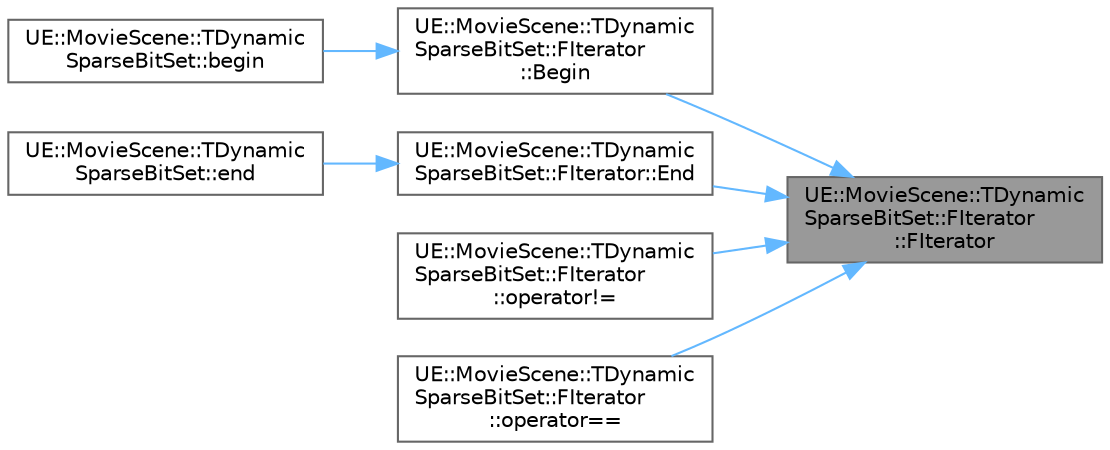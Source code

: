 digraph "UE::MovieScene::TDynamicSparseBitSet::FIterator::FIterator"
{
 // INTERACTIVE_SVG=YES
 // LATEX_PDF_SIZE
  bgcolor="transparent";
  edge [fontname=Helvetica,fontsize=10,labelfontname=Helvetica,labelfontsize=10];
  node [fontname=Helvetica,fontsize=10,shape=box,height=0.2,width=0.4];
  rankdir="RL";
  Node1 [id="Node000001",label="UE::MovieScene::TDynamic\lSparseBitSet::FIterator\l::FIterator",height=0.2,width=0.4,color="gray40", fillcolor="grey60", style="filled", fontcolor="black",tooltip=" "];
  Node1 -> Node2 [id="edge1_Node000001_Node000002",dir="back",color="steelblue1",style="solid",tooltip=" "];
  Node2 [id="Node000002",label="UE::MovieScene::TDynamic\lSparseBitSet::FIterator\l::Begin",height=0.2,width=0.4,color="grey40", fillcolor="white", style="filled",URL="$d3/dd1/structUE_1_1MovieScene_1_1TDynamicSparseBitSet_1_1FIterator.html#a563520d479b72f8698f605dd66207cee",tooltip=" "];
  Node2 -> Node3 [id="edge2_Node000002_Node000003",dir="back",color="steelblue1",style="solid",tooltip=" "];
  Node3 [id="Node000003",label="UE::MovieScene::TDynamic\lSparseBitSet::begin",height=0.2,width=0.4,color="grey40", fillcolor="white", style="filled",URL="$d6/df0/structUE_1_1MovieScene_1_1TDynamicSparseBitSet.html#af8125c84834619e7503071b59d9f740d",tooltip=" "];
  Node1 -> Node4 [id="edge3_Node000001_Node000004",dir="back",color="steelblue1",style="solid",tooltip=" "];
  Node4 [id="Node000004",label="UE::MovieScene::TDynamic\lSparseBitSet::FIterator::End",height=0.2,width=0.4,color="grey40", fillcolor="white", style="filled",URL="$d3/dd1/structUE_1_1MovieScene_1_1TDynamicSparseBitSet_1_1FIterator.html#a638b6eaa216ccb57cb68a4205c0b62fb",tooltip=" "];
  Node4 -> Node5 [id="edge4_Node000004_Node000005",dir="back",color="steelblue1",style="solid",tooltip=" "];
  Node5 [id="Node000005",label="UE::MovieScene::TDynamic\lSparseBitSet::end",height=0.2,width=0.4,color="grey40", fillcolor="white", style="filled",URL="$d6/df0/structUE_1_1MovieScene_1_1TDynamicSparseBitSet.html#aa68b6eed28d27390310dd213fcdfa90a",tooltip=" "];
  Node1 -> Node6 [id="edge5_Node000001_Node000006",dir="back",color="steelblue1",style="solid",tooltip=" "];
  Node6 [id="Node000006",label="UE::MovieScene::TDynamic\lSparseBitSet::FIterator\l::operator!=",height=0.2,width=0.4,color="grey40", fillcolor="white", style="filled",URL="$d3/dd1/structUE_1_1MovieScene_1_1TDynamicSparseBitSet_1_1FIterator.html#a16537f86e2ed73edd3e552c22deb24c1",tooltip=" "];
  Node1 -> Node7 [id="edge6_Node000001_Node000007",dir="back",color="steelblue1",style="solid",tooltip=" "];
  Node7 [id="Node000007",label="UE::MovieScene::TDynamic\lSparseBitSet::FIterator\l::operator==",height=0.2,width=0.4,color="grey40", fillcolor="white", style="filled",URL="$d3/dd1/structUE_1_1MovieScene_1_1TDynamicSparseBitSet_1_1FIterator.html#a5b9cb3e3e63cec9b5ce84af186392537",tooltip=" "];
}
